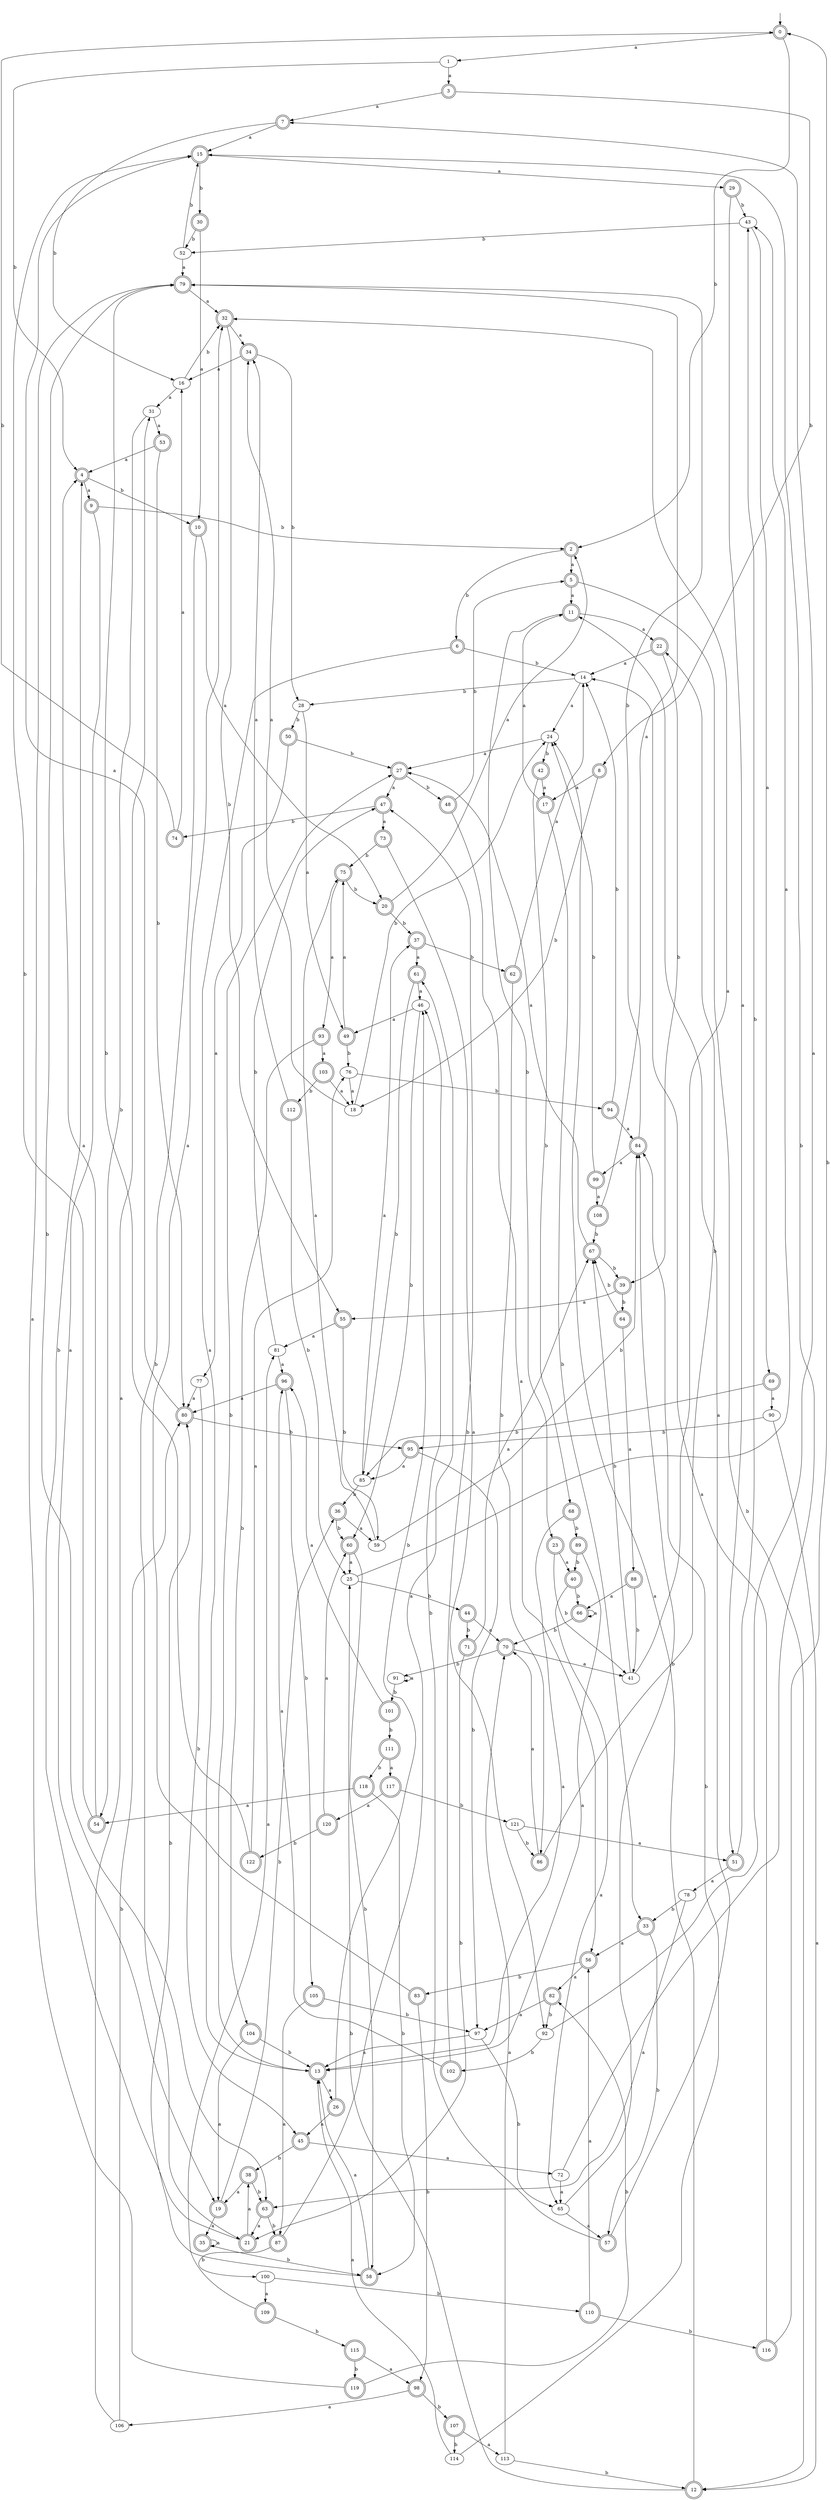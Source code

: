 digraph RandomDFA {
  __start0 [label="", shape=none];
  __start0 -> 0 [label=""];
  0 [shape=circle] [shape=doublecircle]
  0 -> 1 [label="a"]
  0 -> 2 [label="b"]
  1
  1 -> 3 [label="a"]
  1 -> 4 [label="b"]
  2 [shape=doublecircle]
  2 -> 5 [label="a"]
  2 -> 6 [label="b"]
  3 [shape=doublecircle]
  3 -> 7 [label="a"]
  3 -> 8 [label="b"]
  4 [shape=doublecircle]
  4 -> 9 [label="a"]
  4 -> 10 [label="b"]
  5 [shape=doublecircle]
  5 -> 11 [label="a"]
  5 -> 12 [label="b"]
  6 [shape=doublecircle]
  6 -> 13 [label="a"]
  6 -> 14 [label="b"]
  7 [shape=doublecircle]
  7 -> 15 [label="a"]
  7 -> 16 [label="b"]
  8 [shape=doublecircle]
  8 -> 17 [label="a"]
  8 -> 18 [label="b"]
  9 [shape=doublecircle]
  9 -> 19 [label="a"]
  9 -> 2 [label="b"]
  10 [shape=doublecircle]
  10 -> 20 [label="a"]
  10 -> 21 [label="b"]
  11 [shape=doublecircle]
  11 -> 22 [label="a"]
  11 -> 23 [label="b"]
  12 [shape=doublecircle]
  12 -> 24 [label="a"]
  12 -> 25 [label="b"]
  13 [shape=doublecircle]
  13 -> 26 [label="a"]
  13 -> 27 [label="b"]
  14
  14 -> 24 [label="a"]
  14 -> 28 [label="b"]
  15 [shape=doublecircle]
  15 -> 29 [label="a"]
  15 -> 30 [label="b"]
  16
  16 -> 31 [label="a"]
  16 -> 32 [label="b"]
  17 [shape=doublecircle]
  17 -> 11 [label="a"]
  17 -> 33 [label="b"]
  18
  18 -> 34 [label="a"]
  18 -> 24 [label="b"]
  19 [shape=doublecircle]
  19 -> 35 [label="a"]
  19 -> 36 [label="b"]
  20 [shape=doublecircle]
  20 -> 2 [label="a"]
  20 -> 37 [label="b"]
  21 [shape=doublecircle]
  21 -> 38 [label="a"]
  21 -> 4 [label="b"]
  22 [shape=doublecircle]
  22 -> 14 [label="a"]
  22 -> 39 [label="b"]
  23 [shape=doublecircle]
  23 -> 40 [label="a"]
  23 -> 41 [label="b"]
  24
  24 -> 27 [label="a"]
  24 -> 42 [label="b"]
  25
  25 -> 43 [label="a"]
  25 -> 44 [label="b"]
  26 [shape=doublecircle]
  26 -> 45 [label="a"]
  26 -> 46 [label="b"]
  27 [shape=doublecircle]
  27 -> 47 [label="a"]
  27 -> 48 [label="b"]
  28
  28 -> 49 [label="a"]
  28 -> 50 [label="b"]
  29 [shape=doublecircle]
  29 -> 51 [label="a"]
  29 -> 43 [label="b"]
  30 [shape=doublecircle]
  30 -> 10 [label="a"]
  30 -> 52 [label="b"]
  31
  31 -> 53 [label="a"]
  31 -> 54 [label="b"]
  32 [shape=doublecircle]
  32 -> 34 [label="a"]
  32 -> 55 [label="b"]
  33 [shape=doublecircle]
  33 -> 56 [label="a"]
  33 -> 57 [label="b"]
  34 [shape=doublecircle]
  34 -> 16 [label="a"]
  34 -> 28 [label="b"]
  35 [shape=doublecircle]
  35 -> 35 [label="a"]
  35 -> 58 [label="b"]
  36 [shape=doublecircle]
  36 -> 59 [label="a"]
  36 -> 60 [label="b"]
  37 [shape=doublecircle]
  37 -> 61 [label="a"]
  37 -> 62 [label="b"]
  38 [shape=doublecircle]
  38 -> 19 [label="a"]
  38 -> 63 [label="b"]
  39 [shape=doublecircle]
  39 -> 55 [label="a"]
  39 -> 64 [label="b"]
  40 [shape=doublecircle]
  40 -> 65 [label="a"]
  40 -> 66 [label="b"]
  41
  41 -> 32 [label="a"]
  41 -> 67 [label="b"]
  42 [shape=doublecircle]
  42 -> 17 [label="a"]
  42 -> 68 [label="b"]
  43
  43 -> 69 [label="a"]
  43 -> 52 [label="b"]
  44 [shape=doublecircle]
  44 -> 70 [label="a"]
  44 -> 71 [label="b"]
  45 [shape=doublecircle]
  45 -> 72 [label="a"]
  45 -> 38 [label="b"]
  46
  46 -> 49 [label="a"]
  46 -> 60 [label="b"]
  47 [shape=doublecircle]
  47 -> 73 [label="a"]
  47 -> 74 [label="b"]
  48 [shape=doublecircle]
  48 -> 56 [label="a"]
  48 -> 5 [label="b"]
  49 [shape=doublecircle]
  49 -> 75 [label="a"]
  49 -> 76 [label="b"]
  50 [shape=doublecircle]
  50 -> 77 [label="a"]
  50 -> 27 [label="b"]
  51 [shape=doublecircle]
  51 -> 78 [label="a"]
  51 -> 43 [label="b"]
  52
  52 -> 79 [label="a"]
  52 -> 15 [label="b"]
  53 [shape=doublecircle]
  53 -> 4 [label="a"]
  53 -> 80 [label="b"]
  54 [shape=doublecircle]
  54 -> 4 [label="a"]
  54 -> 15 [label="b"]
  55 [shape=doublecircle]
  55 -> 81 [label="a"]
  55 -> 59 [label="b"]
  56 [shape=doublecircle]
  56 -> 82 [label="a"]
  56 -> 83 [label="b"]
  57 [shape=doublecircle]
  57 -> 11 [label="a"]
  57 -> 46 [label="b"]
  58 [shape=doublecircle]
  58 -> 13 [label="a"]
  58 -> 80 [label="b"]
  59
  59 -> 75 [label="a"]
  59 -> 84 [label="b"]
  60 [shape=doublecircle]
  60 -> 25 [label="a"]
  60 -> 58 [label="b"]
  61 [shape=doublecircle]
  61 -> 46 [label="a"]
  61 -> 85 [label="b"]
  62 [shape=doublecircle]
  62 -> 14 [label="a"]
  62 -> 86 [label="b"]
  63 [shape=doublecircle]
  63 -> 21 [label="a"]
  63 -> 87 [label="b"]
  64 [shape=doublecircle]
  64 -> 88 [label="a"]
  64 -> 67 [label="b"]
  65
  65 -> 57 [label="a"]
  65 -> 84 [label="b"]
  66 [shape=doublecircle]
  66 -> 66 [label="a"]
  66 -> 70 [label="b"]
  67 [shape=doublecircle]
  67 -> 27 [label="a"]
  67 -> 39 [label="b"]
  68 [shape=doublecircle]
  68 -> 13 [label="a"]
  68 -> 89 [label="b"]
  69 [shape=doublecircle]
  69 -> 90 [label="a"]
  69 -> 85 [label="b"]
  70 [shape=doublecircle]
  70 -> 41 [label="a"]
  70 -> 91 [label="b"]
  71 [shape=doublecircle]
  71 -> 67 [label="a"]
  71 -> 21 [label="b"]
  72
  72 -> 65 [label="a"]
  72 -> 15 [label="b"]
  73 [shape=doublecircle]
  73 -> 92 [label="a"]
  73 -> 75 [label="b"]
  74 [shape=doublecircle]
  74 -> 16 [label="a"]
  74 -> 0 [label="b"]
  75 [shape=doublecircle]
  75 -> 93 [label="a"]
  75 -> 20 [label="b"]
  76
  76 -> 18 [label="a"]
  76 -> 94 [label="b"]
  77
  77 -> 80 [label="a"]
  77 -> 45 [label="b"]
  78
  78 -> 63 [label="a"]
  78 -> 33 [label="b"]
  79 [shape=doublecircle]
  79 -> 32 [label="a"]
  79 -> 63 [label="b"]
  80 [shape=doublecircle]
  80 -> 15 [label="a"]
  80 -> 95 [label="b"]
  81
  81 -> 96 [label="a"]
  81 -> 47 [label="b"]
  82 [shape=doublecircle]
  82 -> 97 [label="a"]
  82 -> 92 [label="b"]
  83 [shape=doublecircle]
  83 -> 32 [label="a"]
  83 -> 98 [label="b"]
  84 [shape=doublecircle]
  84 -> 99 [label="a"]
  84 -> 79 [label="b"]
  85
  85 -> 37 [label="a"]
  85 -> 36 [label="b"]
  86 [shape=doublecircle]
  86 -> 70 [label="a"]
  86 -> 22 [label="b"]
  87 [shape=doublecircle]
  87 -> 61 [label="a"]
  87 -> 100 [label="b"]
  88 [shape=doublecircle]
  88 -> 66 [label="a"]
  88 -> 41 [label="b"]
  89 [shape=doublecircle]
  89 -> 13 [label="a"]
  89 -> 40 [label="b"]
  90
  90 -> 12 [label="a"]
  90 -> 95 [label="b"]
  91
  91 -> 91 [label="a"]
  91 -> 101 [label="b"]
  92
  92 -> 7 [label="a"]
  92 -> 102 [label="b"]
  93 [shape=doublecircle]
  93 -> 103 [label="a"]
  93 -> 104 [label="b"]
  94 [shape=doublecircle]
  94 -> 84 [label="a"]
  94 -> 14 [label="b"]
  95 [shape=doublecircle]
  95 -> 85 [label="a"]
  95 -> 97 [label="b"]
  96 [shape=doublecircle]
  96 -> 80 [label="a"]
  96 -> 105 [label="b"]
  97
  97 -> 13 [label="a"]
  97 -> 65 [label="b"]
  98 [shape=doublecircle]
  98 -> 106 [label="a"]
  98 -> 107 [label="b"]
  99 [shape=doublecircle]
  99 -> 108 [label="a"]
  99 -> 24 [label="b"]
  100
  100 -> 109 [label="a"]
  100 -> 110 [label="b"]
  101 [shape=doublecircle]
  101 -> 96 [label="a"]
  101 -> 111 [label="b"]
  102 [shape=doublecircle]
  102 -> 96 [label="a"]
  102 -> 47 [label="b"]
  103 [shape=doublecircle]
  103 -> 18 [label="a"]
  103 -> 112 [label="b"]
  104 [shape=doublecircle]
  104 -> 19 [label="a"]
  104 -> 13 [label="b"]
  105 [shape=doublecircle]
  105 -> 87 [label="a"]
  105 -> 97 [label="b"]
  106
  106 -> 31 [label="a"]
  106 -> 80 [label="b"]
  107 [shape=doublecircle]
  107 -> 113 [label="a"]
  107 -> 114 [label="b"]
  108 [shape=doublecircle]
  108 -> 79 [label="a"]
  108 -> 67 [label="b"]
  109 [shape=doublecircle]
  109 -> 81 [label="a"]
  109 -> 115 [label="b"]
  110 [shape=doublecircle]
  110 -> 56 [label="a"]
  110 -> 116 [label="b"]
  111 [shape=doublecircle]
  111 -> 117 [label="a"]
  111 -> 118 [label="b"]
  112 [shape=doublecircle]
  112 -> 34 [label="a"]
  112 -> 25 [label="b"]
  113
  113 -> 70 [label="a"]
  113 -> 12 [label="b"]
  114
  114 -> 13 [label="a"]
  114 -> 84 [label="b"]
  115 [shape=doublecircle]
  115 -> 98 [label="a"]
  115 -> 119 [label="b"]
  116 [shape=doublecircle]
  116 -> 14 [label="a"]
  116 -> 0 [label="b"]
  117 [shape=doublecircle]
  117 -> 120 [label="a"]
  117 -> 121 [label="b"]
  118 [shape=doublecircle]
  118 -> 54 [label="a"]
  118 -> 58 [label="b"]
  119 [shape=doublecircle]
  119 -> 79 [label="a"]
  119 -> 82 [label="b"]
  120 [shape=doublecircle]
  120 -> 60 [label="a"]
  120 -> 122 [label="b"]
  121
  121 -> 51 [label="a"]
  121 -> 86 [label="b"]
  122 [shape=doublecircle]
  122 -> 76 [label="a"]
  122 -> 79 [label="b"]
}
